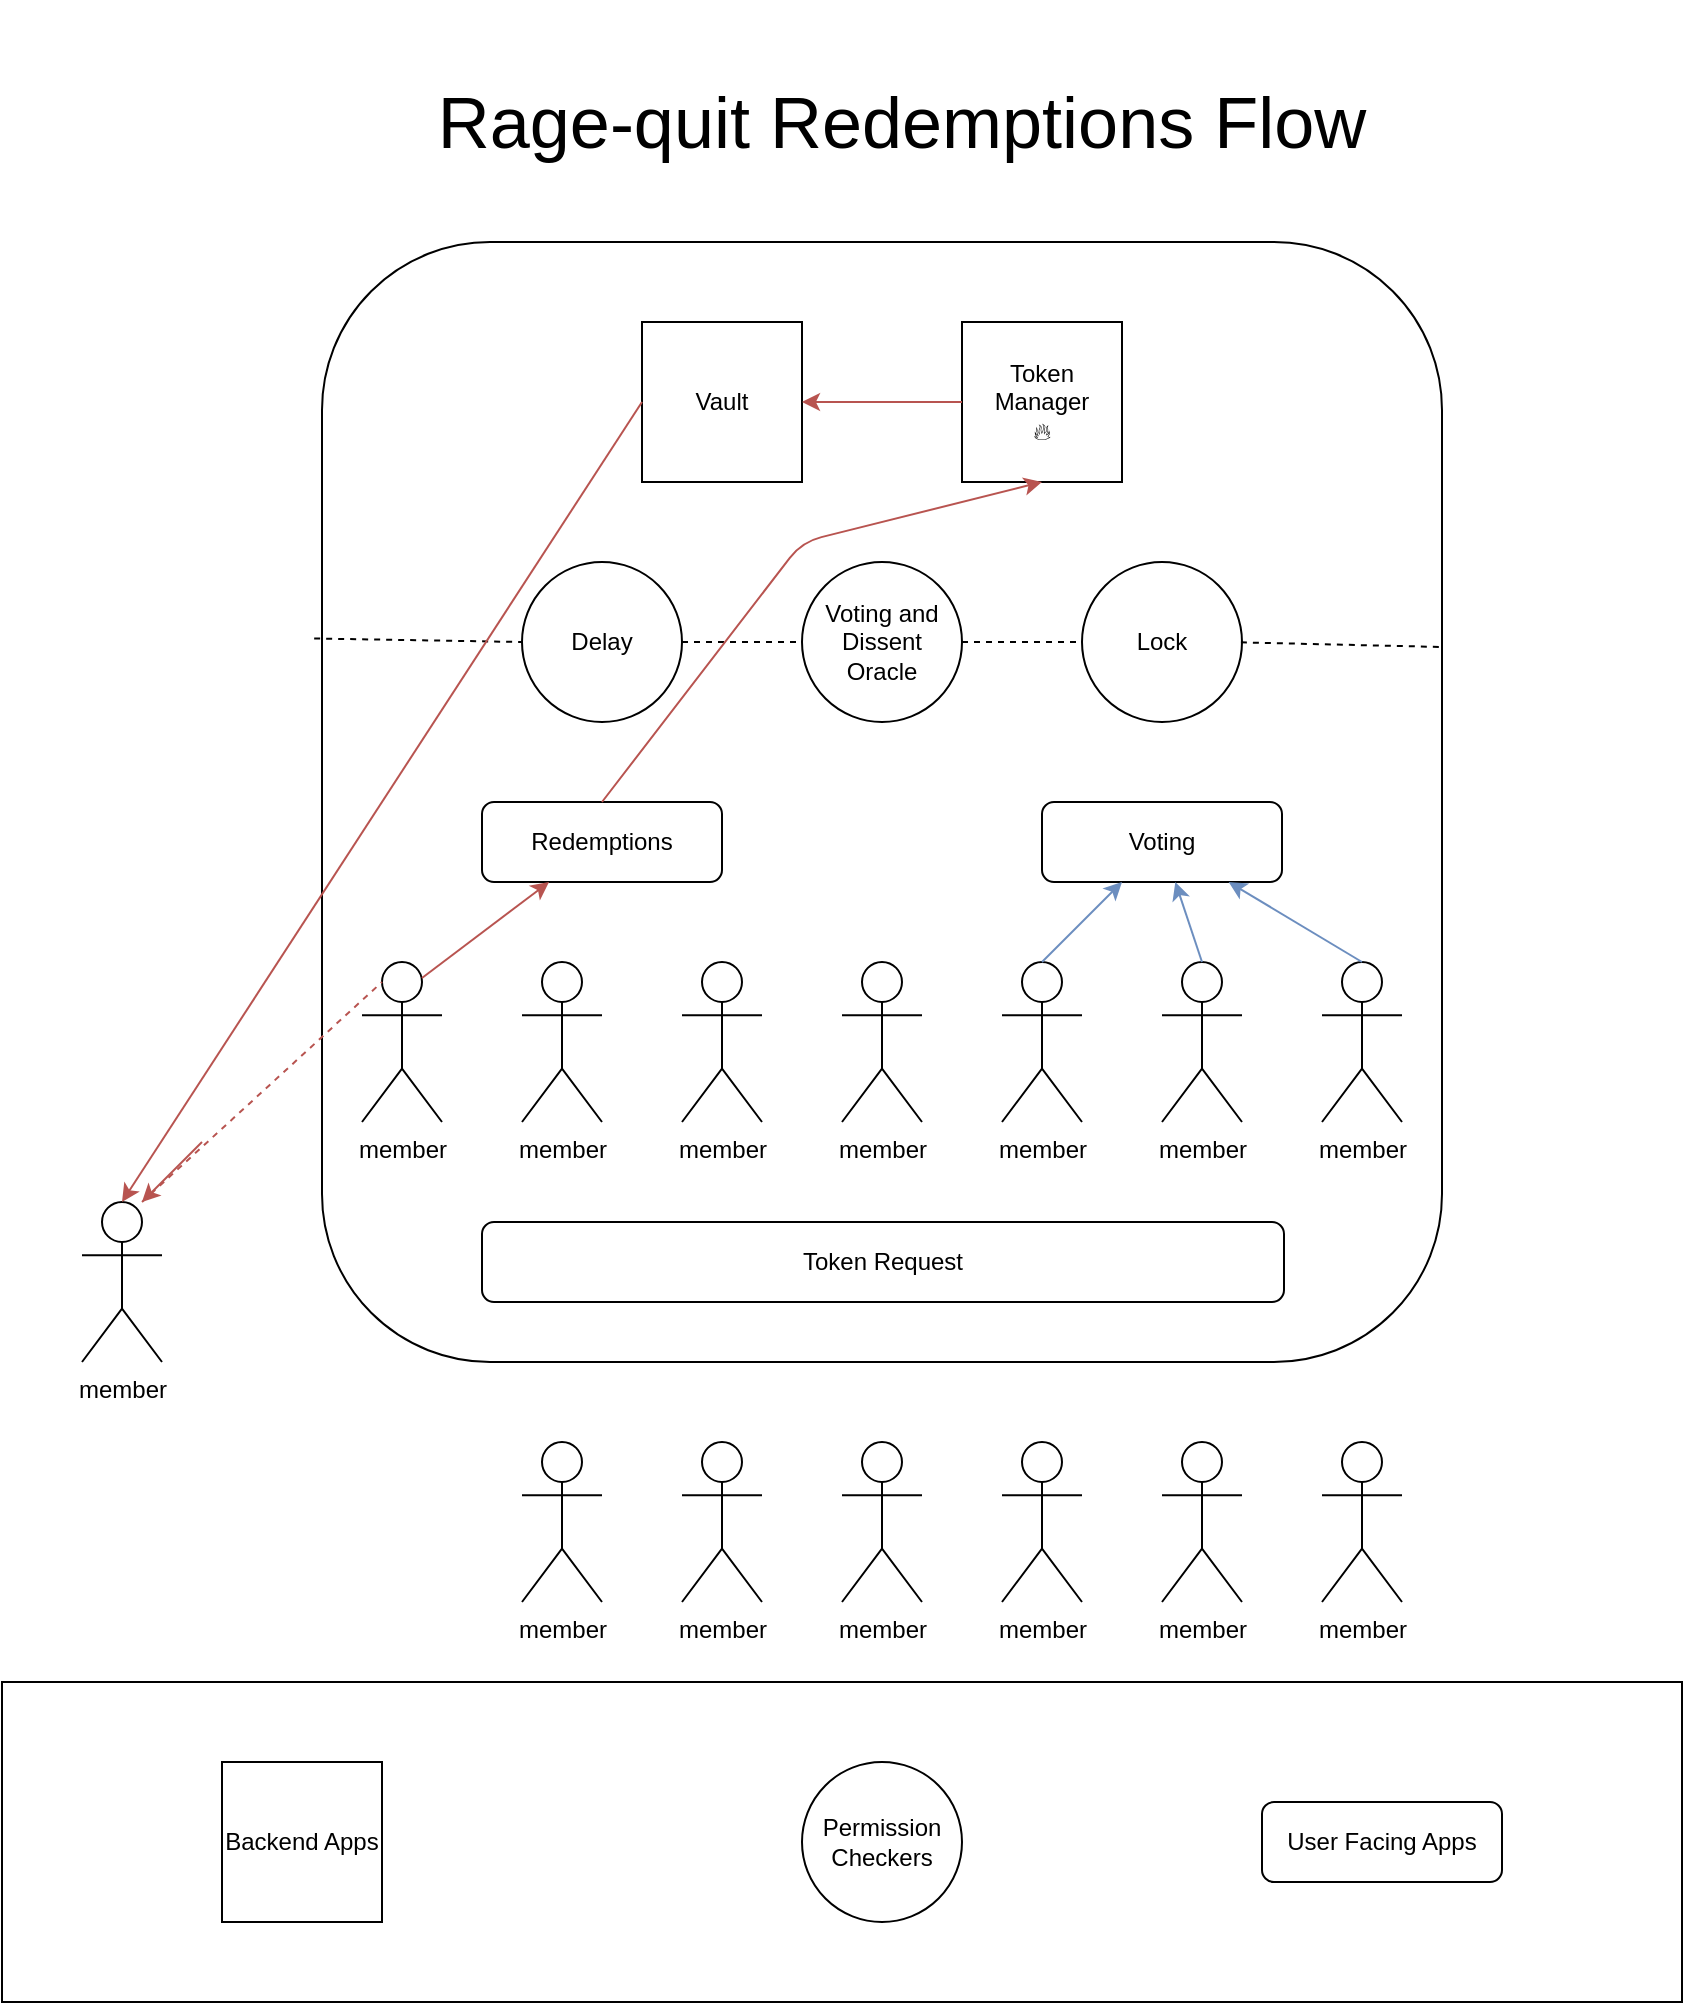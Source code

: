<mxfile version="11.1.4" type="device"><diagram id="OqeneJkx0HbvGT8bXbcJ" name="Page-1"><mxGraphModel dx="1422" dy="845" grid="1" gridSize="10" guides="1" tooltips="1" connect="1" arrows="1" fold="1" page="1" pageScale="1" pageWidth="850" pageHeight="1100" background="none" math="0" shadow="0"><root><object label="" id="0"><mxCell/></object><mxCell id="1" parent="0"/><mxCell id="uWY9BRa39p2H5WmkmlXp-42" value="" style="rounded=1;whiteSpace=wrap;html=1;" parent="1" vertex="1"><mxGeometry x="160" y="240" width="560" height="560" as="geometry"/></mxCell><mxCell id="uWY9BRa39p2H5WmkmlXp-28" value="" style="rounded=0;whiteSpace=wrap;html=1;" parent="1" vertex="1"><mxGeometry y="960" width="840" height="160" as="geometry"/></mxCell><mxCell id="uWY9BRa39p2H5WmkmlXp-2" value="&lt;span style=&quot;font-size: 36px&quot;&gt;Rage-quit Redemptions Flow&lt;/span&gt;" style="text;html=1;strokeColor=none;fillColor=none;align=center;verticalAlign=middle;whiteSpace=wrap;rounded=0;direction=west;" parent="1" vertex="1"><mxGeometry x="170" y="120" width="560" height="120" as="geometry"/></mxCell><mxCell id="uWY9BRa39p2H5WmkmlXp-3" value="&lt;div&gt;Vault&lt;/div&gt;" style="whiteSpace=wrap;html=1;aspect=fixed;" parent="1" vertex="1"><mxGeometry x="320" y="280" width="80" height="80" as="geometry"/></mxCell><mxCell id="uWY9BRa39p2H5WmkmlXp-4" value="Redemptions" style="rounded=1;whiteSpace=wrap;html=1;" parent="1" vertex="1"><mxGeometry x="240" y="520" width="120" height="40" as="geometry"/></mxCell><mxCell id="uWY9BRa39p2H5WmkmlXp-6" value="&lt;div&gt;Token Manager&lt;/div&gt;&lt;div&gt;🔥&lt;br&gt;&lt;/div&gt;" style="whiteSpace=wrap;html=1;aspect=fixed;" parent="1" vertex="1"><mxGeometry x="480" y="280" width="80" height="80" as="geometry"/></mxCell><mxCell id="uWY9BRa39p2H5WmkmlXp-7" value="&lt;div&gt;Token Request&lt;/div&gt;" style="rounded=1;whiteSpace=wrap;html=1;" parent="1" vertex="1"><mxGeometry x="240" y="730" width="401" height="40" as="geometry"/></mxCell><mxCell id="uWY9BRa39p2H5WmkmlXp-10" value="&lt;div&gt;Voting&lt;/div&gt;" style="rounded=1;whiteSpace=wrap;html=1;" parent="1" vertex="1"><mxGeometry x="520" y="520" width="120" height="40" as="geometry"/></mxCell><mxCell id="uWY9BRa39p2H5WmkmlXp-11" value="&lt;div&gt;Lock&lt;/div&gt;" style="ellipse;whiteSpace=wrap;html=1;aspect=fixed;" parent="1" vertex="1"><mxGeometry x="540" y="400" width="80" height="80" as="geometry"/></mxCell><mxCell id="uWY9BRa39p2H5WmkmlXp-12" value="Delay" style="ellipse;whiteSpace=wrap;html=1;aspect=fixed;" parent="1" vertex="1"><mxGeometry x="260" y="400" width="80" height="80" as="geometry"/></mxCell><mxCell id="uWY9BRa39p2H5WmkmlXp-13" value="member" style="shape=umlActor;verticalLabelPosition=bottom;labelBackgroundColor=#ffffff;verticalAlign=top;html=1;outlineConnect=0;" parent="1" vertex="1"><mxGeometry x="180" y="600" width="40" height="80" as="geometry"/></mxCell><mxCell id="uWY9BRa39p2H5WmkmlXp-15" value="member" style="shape=umlActor;verticalLabelPosition=bottom;labelBackgroundColor=#ffffff;verticalAlign=top;html=1;outlineConnect=0;" parent="1" vertex="1"><mxGeometry x="420" y="600" width="40" height="80" as="geometry"/></mxCell><mxCell id="uWY9BRa39p2H5WmkmlXp-16" value="member" style="shape=umlActor;verticalLabelPosition=bottom;labelBackgroundColor=#ffffff;verticalAlign=top;html=1;outlineConnect=0;" parent="1" vertex="1"><mxGeometry x="340" y="600" width="40" height="80" as="geometry"/></mxCell><mxCell id="uWY9BRa39p2H5WmkmlXp-17" value="member" style="shape=umlActor;verticalLabelPosition=bottom;labelBackgroundColor=#ffffff;verticalAlign=top;html=1;outlineConnect=0;" parent="1" vertex="1"><mxGeometry x="500" y="600" width="40" height="80" as="geometry"/></mxCell><mxCell id="uWY9BRa39p2H5WmkmlXp-19" value="&lt;div&gt;member&lt;/div&gt;" style="shape=umlActor;verticalLabelPosition=bottom;labelBackgroundColor=#ffffff;verticalAlign=top;html=1;outlineConnect=0;" parent="1" vertex="1"><mxGeometry x="580" y="600" width="40" height="80" as="geometry"/></mxCell><mxCell id="uWY9BRa39p2H5WmkmlXp-20" value="member" style="shape=umlActor;verticalLabelPosition=bottom;labelBackgroundColor=#ffffff;verticalAlign=top;html=1;outlineConnect=0;" parent="1" vertex="1"><mxGeometry x="660" y="600" width="40" height="80" as="geometry"/></mxCell><mxCell id="uWY9BRa39p2H5WmkmlXp-25" value="&lt;div&gt;User Facing Apps&lt;/div&gt;" style="rounded=1;whiteSpace=wrap;html=1;" parent="1" vertex="1"><mxGeometry x="630" y="1020" width="120" height="40" as="geometry"/></mxCell><mxCell id="uWY9BRa39p2H5WmkmlXp-26" value="Permission Checkers" style="ellipse;whiteSpace=wrap;html=1;aspect=fixed;" parent="1" vertex="1"><mxGeometry x="400" y="1000" width="80" height="80" as="geometry"/></mxCell><mxCell id="uWY9BRa39p2H5WmkmlXp-29" value="Backend Apps" style="whiteSpace=wrap;html=1;aspect=fixed;" parent="1" vertex="1"><mxGeometry x="110" y="1000" width="80" height="80" as="geometry"/></mxCell><mxCell id="uWY9BRa39p2H5WmkmlXp-43" value="member" style="shape=umlActor;verticalLabelPosition=bottom;labelBackgroundColor=#ffffff;verticalAlign=top;html=1;outlineConnect=0;" parent="1" vertex="1"><mxGeometry x="260" y="600" width="40" height="80" as="geometry"/></mxCell><mxCell id="fthWG79IkJI-ZQj-UlFA-1" value="Voting and Dissent Oracle" style="ellipse;whiteSpace=wrap;html=1;aspect=fixed;" parent="1" vertex="1"><mxGeometry x="400" y="400" width="80" height="80" as="geometry"/></mxCell><mxCell id="fthWG79IkJI-ZQj-UlFA-2" value="member" style="shape=umlActor;verticalLabelPosition=bottom;labelBackgroundColor=#ffffff;verticalAlign=top;html=1;outlineConnect=0;" parent="1" vertex="1"><mxGeometry x="660" y="840" width="40" height="80" as="geometry"/></mxCell><mxCell id="fthWG79IkJI-ZQj-UlFA-3" value="&lt;div&gt;member&lt;/div&gt;" style="shape=umlActor;verticalLabelPosition=bottom;labelBackgroundColor=#ffffff;verticalAlign=top;html=1;outlineConnect=0;" parent="1" vertex="1"><mxGeometry x="580" y="840" width="40" height="80" as="geometry"/></mxCell><mxCell id="fthWG79IkJI-ZQj-UlFA-4" value="member" style="shape=umlActor;verticalLabelPosition=bottom;labelBackgroundColor=#ffffff;verticalAlign=top;html=1;outlineConnect=0;" parent="1" vertex="1"><mxGeometry x="500" y="840" width="40" height="80" as="geometry"/></mxCell><mxCell id="fthWG79IkJI-ZQj-UlFA-5" value="member" style="shape=umlActor;verticalLabelPosition=bottom;labelBackgroundColor=#ffffff;verticalAlign=top;html=1;outlineConnect=0;" parent="1" vertex="1"><mxGeometry x="420" y="840" width="40" height="80" as="geometry"/></mxCell><mxCell id="fthWG79IkJI-ZQj-UlFA-6" value="member" style="shape=umlActor;verticalLabelPosition=bottom;labelBackgroundColor=#ffffff;verticalAlign=top;html=1;outlineConnect=0;" parent="1" vertex="1"><mxGeometry x="340" y="840" width="40" height="80" as="geometry"/></mxCell><mxCell id="fthWG79IkJI-ZQj-UlFA-7" value="member" style="shape=umlActor;verticalLabelPosition=bottom;labelBackgroundColor=#ffffff;verticalAlign=top;html=1;outlineConnect=0;" parent="1" vertex="1"><mxGeometry x="260" y="840" width="40" height="80" as="geometry"/></mxCell><mxCell id="fthWG79IkJI-ZQj-UlFA-8" value="member" style="shape=umlActor;verticalLabelPosition=bottom;labelBackgroundColor=#ffffff;verticalAlign=top;html=1;outlineConnect=0;" parent="1" vertex="1"><mxGeometry x="40" y="720" width="40" height="80" as="geometry"/></mxCell><mxCell id="QebOLNukuyO5VcKmB37c-7" value="" style="endArrow=classic;html=1;exitX=0.5;exitY=0;exitDx=0;exitDy=0;exitPerimeter=0;fillColor=#dae8fc;strokeColor=#6c8ebf;" parent="1" source="uWY9BRa39p2H5WmkmlXp-20" target="uWY9BRa39p2H5WmkmlXp-10" edge="1"><mxGeometry width="50" height="50" relative="1" as="geometry"><mxPoint x="620" y="590" as="sourcePoint"/><mxPoint x="670" y="540" as="targetPoint"/></mxGeometry></mxCell><mxCell id="QebOLNukuyO5VcKmB37c-8" value="" style="endArrow=classic;html=1;exitX=0.75;exitY=0.1;exitDx=0;exitDy=0;exitPerimeter=0;fillColor=#f8cecc;strokeColor=#b85450;" parent="1" source="uWY9BRa39p2H5WmkmlXp-13" target="uWY9BRa39p2H5WmkmlXp-4" edge="1"><mxGeometry width="50" height="50" relative="1" as="geometry"><mxPoint x="210" y="620" as="sourcePoint"/><mxPoint x="260" y="570" as="targetPoint"/></mxGeometry></mxCell><mxCell id="QebOLNukuyO5VcKmB37c-10" value="" style="endArrow=classic;html=1;exitX=0.5;exitY=0;exitDx=0;exitDy=0;exitPerimeter=0;fillColor=#dae8fc;strokeColor=#6c8ebf;" parent="1" source="uWY9BRa39p2H5WmkmlXp-19" target="uWY9BRa39p2H5WmkmlXp-10" edge="1"><mxGeometry width="50" height="50" relative="1" as="geometry"><mxPoint x="560" y="599.5" as="sourcePoint"/><mxPoint x="610" y="549.5" as="targetPoint"/></mxGeometry></mxCell><mxCell id="QebOLNukuyO5VcKmB37c-11" value="" style="endArrow=classic;html=1;exitX=0.5;exitY=0;exitDx=0;exitDy=0;exitPerimeter=0;fillColor=#dae8fc;strokeColor=#6c8ebf;" parent="1" source="uWY9BRa39p2H5WmkmlXp-17" target="uWY9BRa39p2H5WmkmlXp-10" edge="1"><mxGeometry width="50" height="50" relative="1" as="geometry"><mxPoint x="550" y="599.5" as="sourcePoint"/><mxPoint x="600" y="549.5" as="targetPoint"/></mxGeometry></mxCell><mxCell id="QebOLNukuyO5VcKmB37c-14" value="" style="endArrow=none;dashed=1;html=1;entryX=0;entryY=0.5;entryDx=0;entryDy=0;exitX=-0.007;exitY=0.354;exitDx=0;exitDy=0;exitPerimeter=0;" parent="1" source="uWY9BRa39p2H5WmkmlXp-42" target="uWY9BRa39p2H5WmkmlXp-12" edge="1"><mxGeometry width="50" height="50" relative="1" as="geometry"><mxPoint x="120" y="440" as="sourcePoint"/><mxPoint x="220" y="415" as="targetPoint"/></mxGeometry></mxCell><mxCell id="QebOLNukuyO5VcKmB37c-15" value="" style="endArrow=none;dashed=1;html=1;exitX=-0.001;exitY=0.353;exitDx=0;exitDy=0;exitPerimeter=0;entryX=0;entryY=0.5;entryDx=0;entryDy=0;" parent="1" edge="1"><mxGeometry width="50" height="50" relative="1" as="geometry"><mxPoint x="619.44" y="440.18" as="sourcePoint"/><mxPoint x="720.0" y="442.5" as="targetPoint"/></mxGeometry></mxCell><mxCell id="QebOLNukuyO5VcKmB37c-16" value="" style="endArrow=none;dashed=1;html=1;" parent="1" source="uWY9BRa39p2H5WmkmlXp-12" target="fthWG79IkJI-ZQj-UlFA-1" edge="1"><mxGeometry width="50" height="50" relative="1" as="geometry"><mxPoint x="323.94" y="438.68" as="sourcePoint"/><mxPoint x="424.5" y="441" as="targetPoint"/></mxGeometry></mxCell><mxCell id="QebOLNukuyO5VcKmB37c-17" value="" style="endArrow=none;dashed=1;html=1;" parent="1" edge="1"><mxGeometry width="50" height="50" relative="1" as="geometry"><mxPoint x="480.0" y="440" as="sourcePoint"/><mxPoint x="540" y="440" as="targetPoint"/></mxGeometry></mxCell><mxCell id="QebOLNukuyO5VcKmB37c-19" value="" style="endArrow=classic;html=1;exitX=0.5;exitY=0;exitDx=0;exitDy=0;entryX=0.5;entryY=1;entryDx=0;entryDy=0;fillColor=#f8cecc;strokeColor=#b85450;" parent="1" source="uWY9BRa39p2H5WmkmlXp-4" target="uWY9BRa39p2H5WmkmlXp-6" edge="1"><mxGeometry width="50" height="50" relative="1" as="geometry"><mxPoint x="560" y="515.862" as="sourcePoint"/><mxPoint x="610" y="465.862" as="targetPoint"/><Array as="points"><mxPoint x="400" y="390"/></Array></mxGeometry></mxCell><mxCell id="8oFDFaMhCsIVdrkwZLs1-1" value="" style="endArrow=none;dashed=1;html=1;entryX=0.25;entryY=0.125;entryDx=0;entryDy=0;entryPerimeter=0;fillColor=#f8cecc;strokeColor=#b85450;" edge="1" parent="1" target="uWY9BRa39p2H5WmkmlXp-13"><mxGeometry width="50" height="50" relative="1" as="geometry"><mxPoint x="70" y="720" as="sourcePoint"/><mxPoint x="160" y="700" as="targetPoint"/></mxGeometry></mxCell><mxCell id="8oFDFaMhCsIVdrkwZLs1-2" value="" style="endArrow=classic;html=1;fillColor=#f8cecc;strokeColor=#b85450;" edge="1" parent="1"><mxGeometry width="50" height="50" relative="1" as="geometry"><mxPoint x="100" y="690" as="sourcePoint"/><mxPoint x="70" y="720" as="targetPoint"/></mxGeometry></mxCell><mxCell id="8oFDFaMhCsIVdrkwZLs1-3" value="" style="endArrow=classic;html=1;entryX=1;entryY=0.5;entryDx=0;entryDy=0;fillColor=#f8cecc;strokeColor=#b85450;" edge="1" parent="1" source="uWY9BRa39p2H5WmkmlXp-6" target="uWY9BRa39p2H5WmkmlXp-3"><mxGeometry width="50" height="50" relative="1" as="geometry"><mxPoint x="410" y="350" as="sourcePoint"/><mxPoint x="460" y="300" as="targetPoint"/></mxGeometry></mxCell><mxCell id="8oFDFaMhCsIVdrkwZLs1-5" value="" style="endArrow=classic;html=1;exitX=0;exitY=0.5;exitDx=0;exitDy=0;entryX=0.5;entryY=0;entryDx=0;entryDy=0;entryPerimeter=0;fillColor=#f8cecc;strokeColor=#b85450;" edge="1" parent="1" source="uWY9BRa39p2H5WmkmlXp-3" target="fthWG79IkJI-ZQj-UlFA-8"><mxGeometry width="50" height="50" relative="1" as="geometry"><mxPoint x="70" y="460" as="sourcePoint"/><mxPoint x="120" y="410" as="targetPoint"/></mxGeometry></mxCell></root></mxGraphModel></diagram></mxfile>